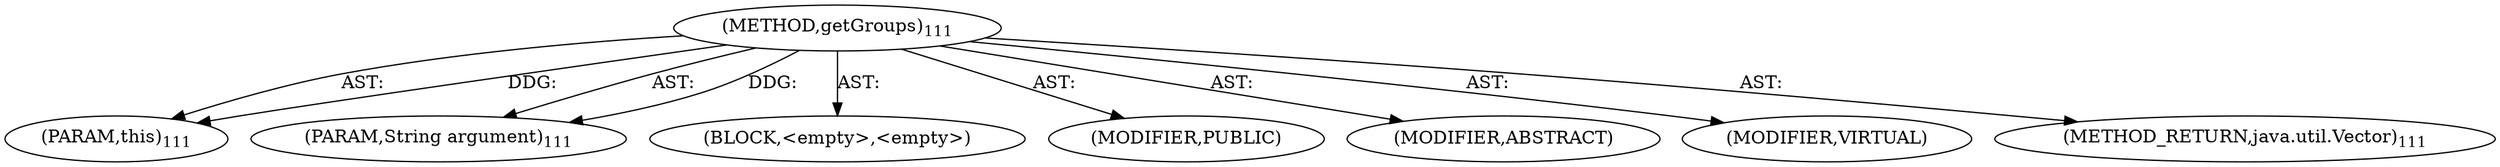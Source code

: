 digraph "getGroups" {  
"111669149699" [label = <(METHOD,getGroups)<SUB>111</SUB>> ]
"115964116997" [label = <(PARAM,this)<SUB>111</SUB>> ]
"115964116998" [label = <(PARAM,String argument)<SUB>111</SUB>> ]
"25769803779" [label = <(BLOCK,&lt;empty&gt;,&lt;empty&gt;)> ]
"133143986193" [label = <(MODIFIER,PUBLIC)> ]
"133143986194" [label = <(MODIFIER,ABSTRACT)> ]
"133143986195" [label = <(MODIFIER,VIRTUAL)> ]
"128849018883" [label = <(METHOD_RETURN,java.util.Vector)<SUB>111</SUB>> ]
  "111669149699" -> "115964116997"  [ label = "AST: "] 
  "111669149699" -> "115964116998"  [ label = "AST: "] 
  "111669149699" -> "25769803779"  [ label = "AST: "] 
  "111669149699" -> "133143986193"  [ label = "AST: "] 
  "111669149699" -> "133143986194"  [ label = "AST: "] 
  "111669149699" -> "133143986195"  [ label = "AST: "] 
  "111669149699" -> "128849018883"  [ label = "AST: "] 
  "111669149699" -> "115964116997"  [ label = "DDG: "] 
  "111669149699" -> "115964116998"  [ label = "DDG: "] 
}
